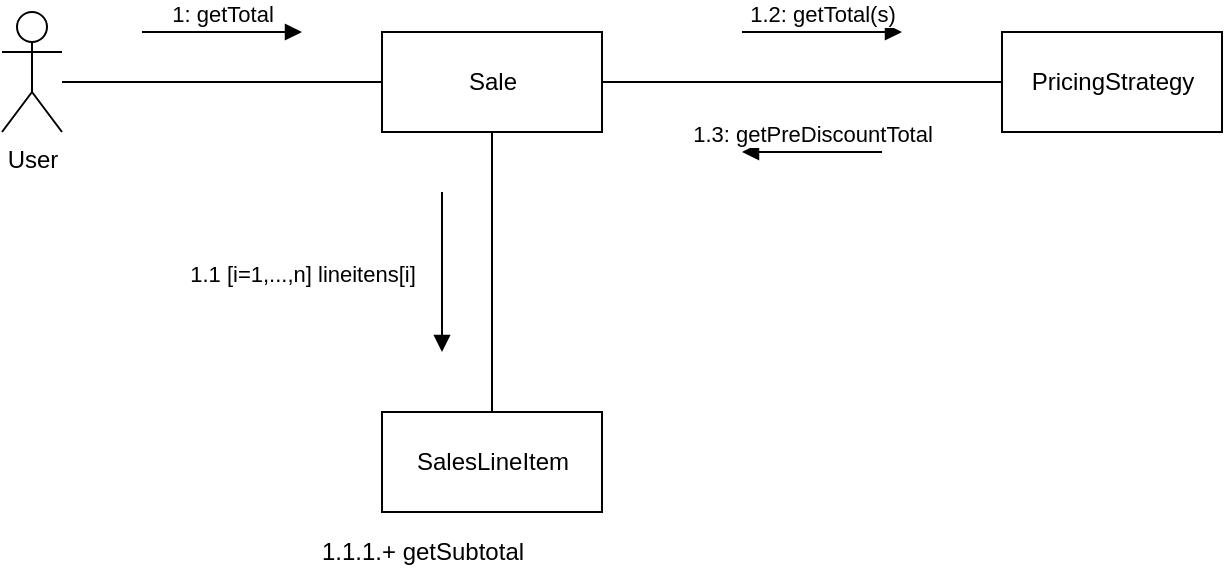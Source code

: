 <mxfile version="14.7.7" type="github">
  <diagram id="EGG-6Q-OU1lzlSTcePpb" name="第 1 页">
    <mxGraphModel dx="990" dy="547" grid="1" gridSize="10" guides="1" tooltips="1" connect="1" arrows="1" fold="1" page="1" pageScale="1" pageWidth="827" pageHeight="1169" math="0" shadow="0">
      <root>
        <mxCell id="0" />
        <mxCell id="1" parent="0" />
        <mxCell id="GD9CIJNtZin0S3X3Gcfr-1" value="User" style="shape=umlActor;verticalLabelPosition=bottom;verticalAlign=top;html=1;" vertex="1" parent="1">
          <mxGeometry x="130" y="150" width="30" height="60" as="geometry" />
        </mxCell>
        <mxCell id="GD9CIJNtZin0S3X3Gcfr-8" style="edgeStyle=orthogonalEdgeStyle;rounded=0;orthogonalLoop=1;jettySize=auto;html=1;endArrow=none;endFill=0;" edge="1" parent="1" source="GD9CIJNtZin0S3X3Gcfr-2" target="GD9CIJNtZin0S3X3Gcfr-3">
          <mxGeometry relative="1" as="geometry" />
        </mxCell>
        <mxCell id="GD9CIJNtZin0S3X3Gcfr-2" value="Sale" style="html=1;" vertex="1" parent="1">
          <mxGeometry x="320" y="160" width="110" height="50" as="geometry" />
        </mxCell>
        <mxCell id="GD9CIJNtZin0S3X3Gcfr-3" value="SalesLineItem" style="html=1;" vertex="1" parent="1">
          <mxGeometry x="320" y="350" width="110" height="50" as="geometry" />
        </mxCell>
        <mxCell id="GD9CIJNtZin0S3X3Gcfr-4" value="PricingStrategy" style="html=1;" vertex="1" parent="1">
          <mxGeometry x="630" y="160" width="110" height="50" as="geometry" />
        </mxCell>
        <mxCell id="GD9CIJNtZin0S3X3Gcfr-5" value="" style="line;strokeWidth=1;fillColor=none;align=left;verticalAlign=middle;spacingTop=-1;spacingLeft=3;spacingRight=3;rotatable=0;labelPosition=right;points=[];portConstraint=eastwest;" vertex="1" parent="1">
          <mxGeometry x="160" y="181" width="160" height="8" as="geometry" />
        </mxCell>
        <mxCell id="GD9CIJNtZin0S3X3Gcfr-6" value="" style="line;strokeWidth=1;fillColor=none;align=left;verticalAlign=middle;spacingTop=-1;spacingLeft=3;spacingRight=3;rotatable=0;labelPosition=right;points=[];portConstraint=eastwest;" vertex="1" parent="1">
          <mxGeometry x="430" y="181" width="200" height="8" as="geometry" />
        </mxCell>
        <mxCell id="GD9CIJNtZin0S3X3Gcfr-9" value="1: getTotal" style="html=1;verticalAlign=bottom;endArrow=block;" edge="1" parent="1">
          <mxGeometry width="80" relative="1" as="geometry">
            <mxPoint x="200" y="160" as="sourcePoint" />
            <mxPoint x="280" y="160" as="targetPoint" />
          </mxGeometry>
        </mxCell>
        <mxCell id="GD9CIJNtZin0S3X3Gcfr-10" value="1.1 [i=1,...,n] lineitens[i]" style="html=1;verticalAlign=bottom;endArrow=block;" edge="1" parent="1">
          <mxGeometry x="0.25" y="-70" width="80" relative="1" as="geometry">
            <mxPoint x="350" y="240" as="sourcePoint" />
            <mxPoint x="350" y="320" as="targetPoint" />
            <mxPoint as="offset" />
          </mxGeometry>
        </mxCell>
        <mxCell id="GD9CIJNtZin0S3X3Gcfr-11" value="1.1.1.+ getSubtotal" style="text;html=1;align=center;verticalAlign=middle;resizable=0;points=[];autosize=1;strokeColor=none;" vertex="1" parent="1">
          <mxGeometry x="280" y="410" width="120" height="20" as="geometry" />
        </mxCell>
        <mxCell id="GD9CIJNtZin0S3X3Gcfr-12" value="1.2: getTotal(s)" style="html=1;verticalAlign=bottom;endArrow=block;" edge="1" parent="1">
          <mxGeometry width="80" relative="1" as="geometry">
            <mxPoint x="500" y="160" as="sourcePoint" />
            <mxPoint x="580" y="160" as="targetPoint" />
          </mxGeometry>
        </mxCell>
        <mxCell id="GD9CIJNtZin0S3X3Gcfr-13" value="1.3: getPreDiscountTotal" style="html=1;verticalAlign=bottom;endArrow=block;" edge="1" parent="1">
          <mxGeometry width="80" relative="1" as="geometry">
            <mxPoint x="570" y="220" as="sourcePoint" />
            <mxPoint x="500" y="220" as="targetPoint" />
          </mxGeometry>
        </mxCell>
      </root>
    </mxGraphModel>
  </diagram>
</mxfile>
